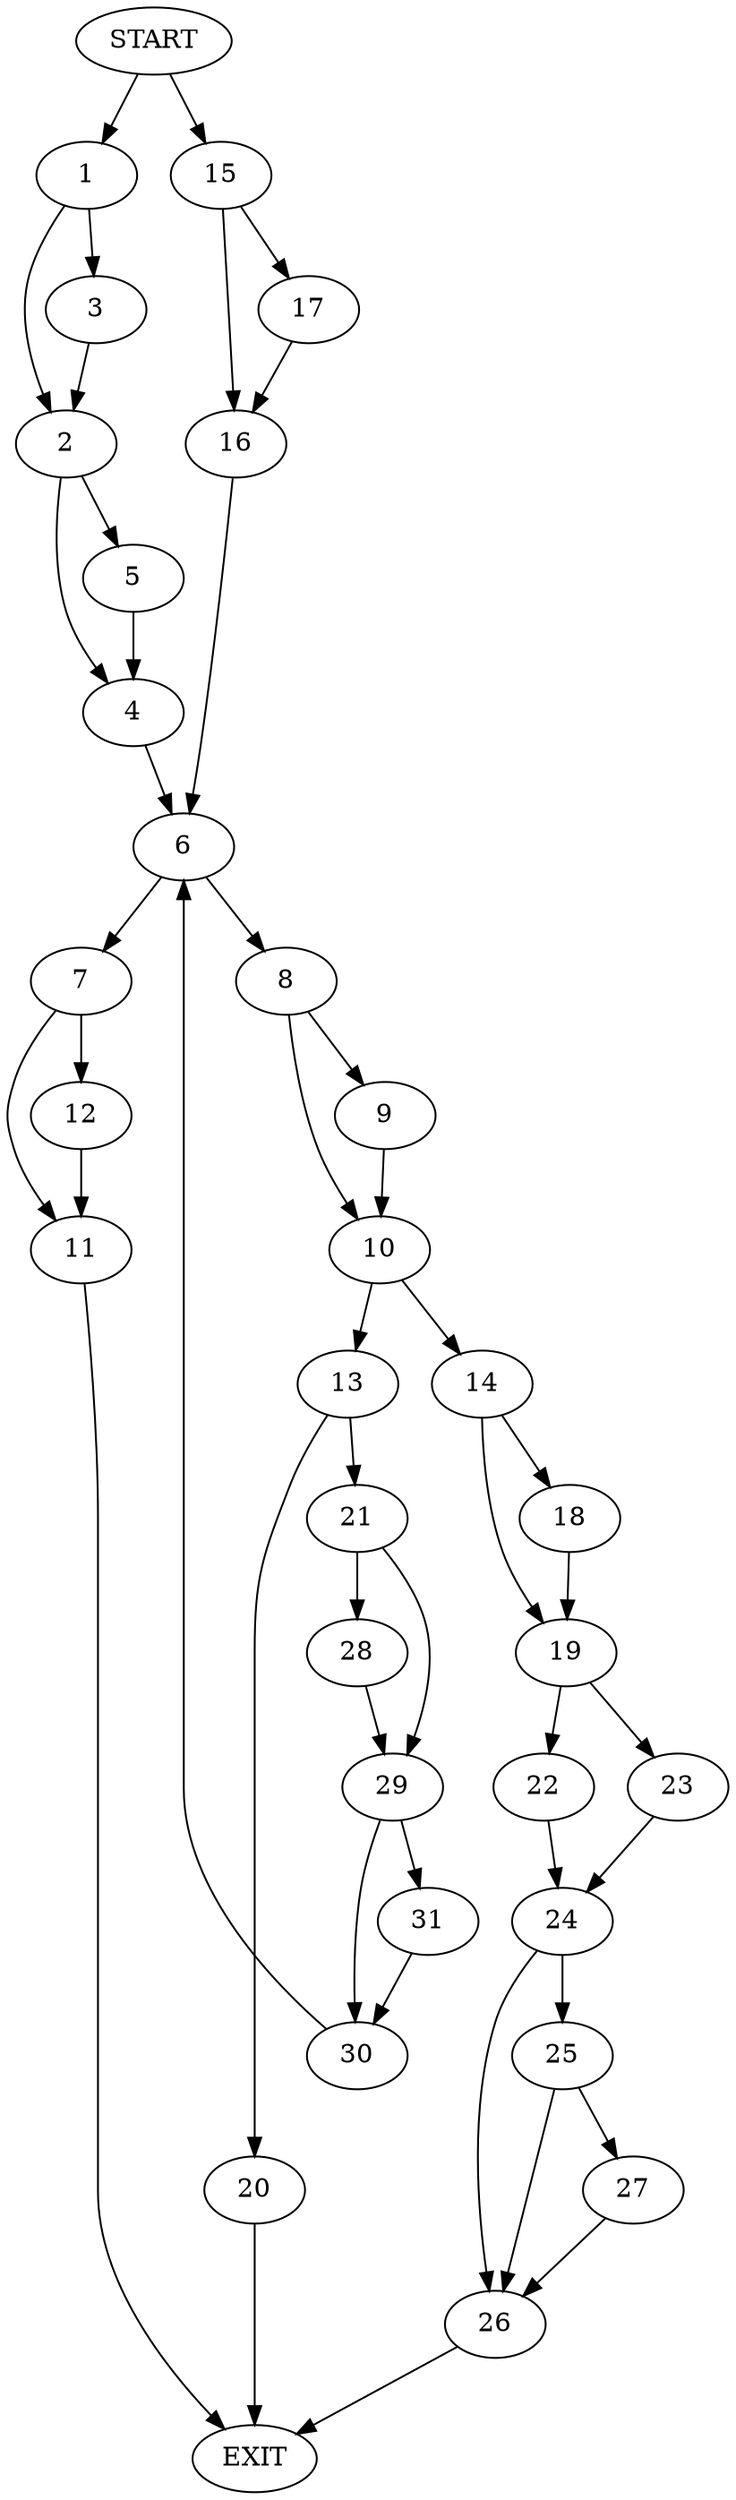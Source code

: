 digraph {
0 [label="START"]
32 [label="EXIT"]
0 -> 1
1 -> 2
1 -> 3
2 -> 4
2 -> 5
3 -> 2
5 -> 4
4 -> 6
6 -> 7
6 -> 8
8 -> 9
8 -> 10
7 -> 11
7 -> 12
9 -> 10
10 -> 13
10 -> 14
0 -> 15
15 -> 16
15 -> 17
16 -> 6
17 -> 16
14 -> 18
14 -> 19
13 -> 20
13 -> 21
18 -> 19
19 -> 22
19 -> 23
23 -> 24
22 -> 24
24 -> 25
24 -> 26
26 -> 32
25 -> 26
25 -> 27
27 -> 26
20 -> 32
21 -> 28
21 -> 29
29 -> 30
29 -> 31
28 -> 29
30 -> 6
31 -> 30
11 -> 32
12 -> 11
}
